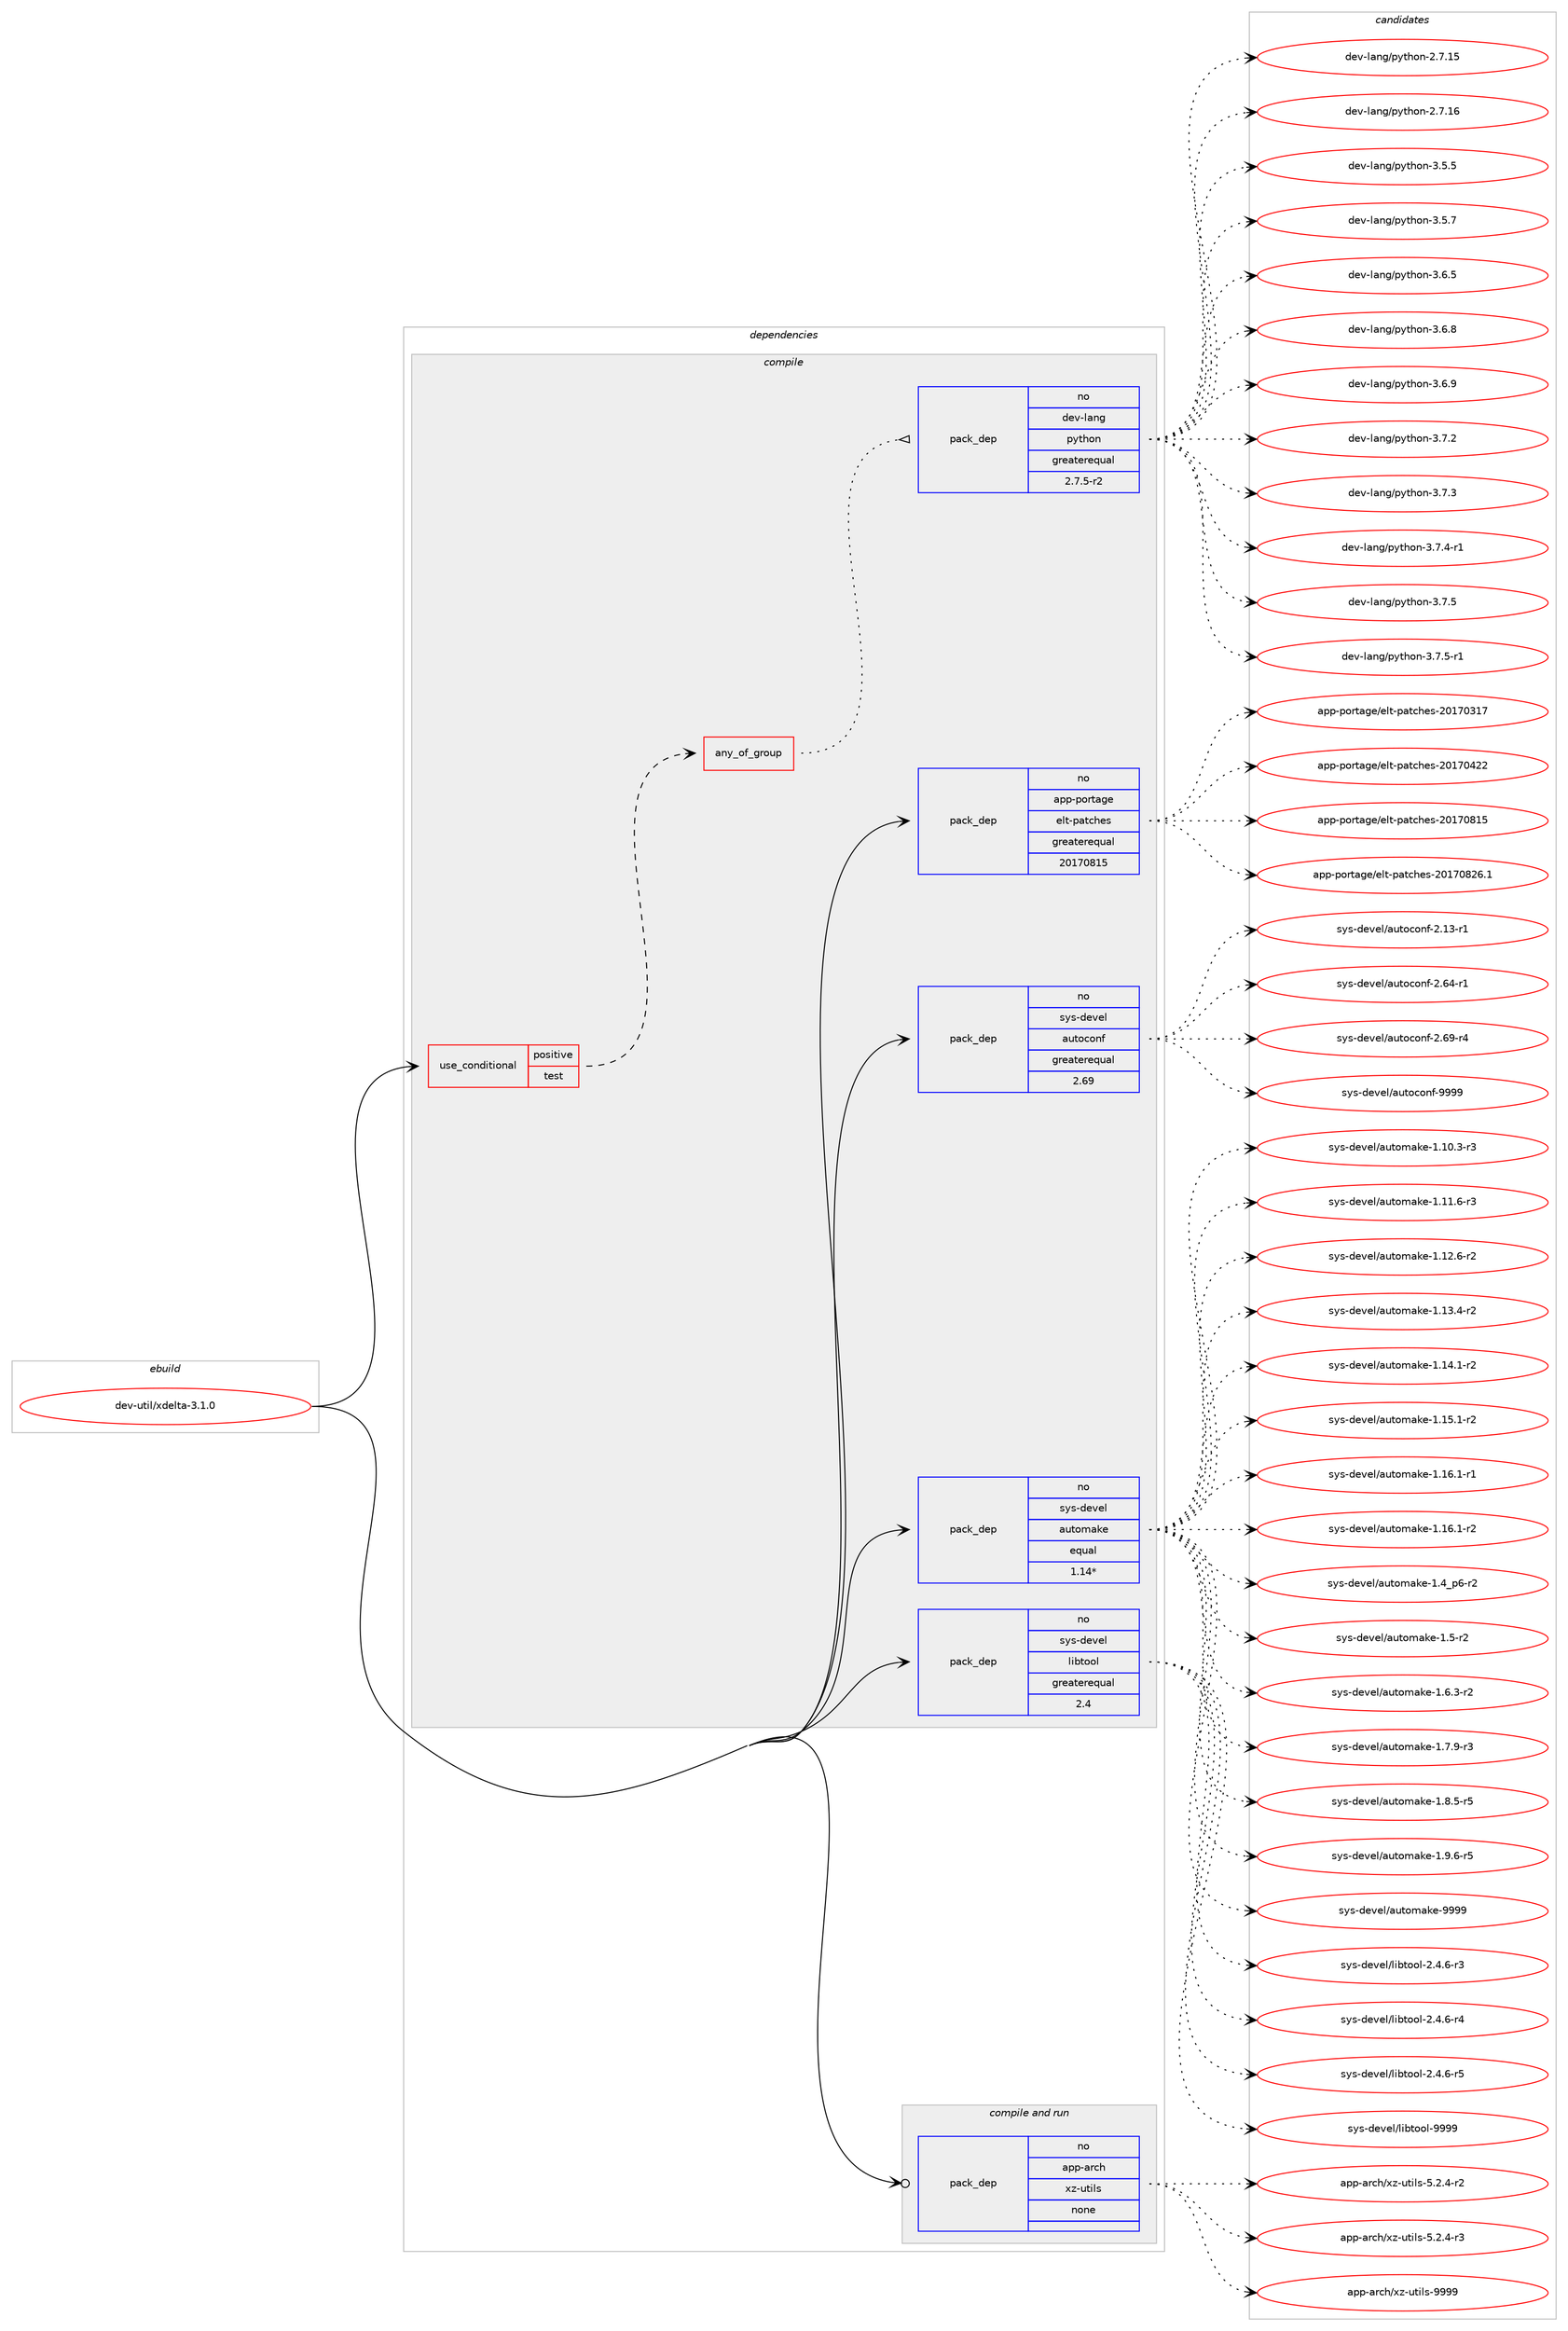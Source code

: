 digraph prolog {

# *************
# Graph options
# *************

newrank=true;
concentrate=true;
compound=true;
graph [rankdir=LR,fontname=Helvetica,fontsize=10,ranksep=1.5];#, ranksep=2.5, nodesep=0.2];
edge  [arrowhead=vee];
node  [fontname=Helvetica,fontsize=10];

# **********
# The ebuild
# **********

subgraph cluster_leftcol {
color=gray;
rank=same;
label=<<i>ebuild</i>>;
id [label="dev-util/xdelta-3.1.0", color=red, width=4, href="../dev-util/xdelta-3.1.0.svg"];
}

# ****************
# The dependencies
# ****************

subgraph cluster_midcol {
color=gray;
label=<<i>dependencies</i>>;
subgraph cluster_compile {
fillcolor="#eeeeee";
style=filled;
label=<<i>compile</i>>;
subgraph cond183478 {
dependency732924 [label=<<TABLE BORDER="0" CELLBORDER="1" CELLSPACING="0" CELLPADDING="4"><TR><TD ROWSPAN="3" CELLPADDING="10">use_conditional</TD></TR><TR><TD>positive</TD></TR><TR><TD>test</TD></TR></TABLE>>, shape=none, color=red];
subgraph any11837 {
dependency732925 [label=<<TABLE BORDER="0" CELLBORDER="1" CELLSPACING="0" CELLPADDING="4"><TR><TD CELLPADDING="10">any_of_group</TD></TR></TABLE>>, shape=none, color=red];subgraph pack537230 {
dependency732926 [label=<<TABLE BORDER="0" CELLBORDER="1" CELLSPACING="0" CELLPADDING="4" WIDTH="220"><TR><TD ROWSPAN="6" CELLPADDING="30">pack_dep</TD></TR><TR><TD WIDTH="110">no</TD></TR><TR><TD>dev-lang</TD></TR><TR><TD>python</TD></TR><TR><TD>greaterequal</TD></TR><TR><TD>2.7.5-r2</TD></TR></TABLE>>, shape=none, color=blue];
}
dependency732925:e -> dependency732926:w [weight=20,style="dotted",arrowhead="oinv"];
}
dependency732924:e -> dependency732925:w [weight=20,style="dashed",arrowhead="vee"];
}
id:e -> dependency732924:w [weight=20,style="solid",arrowhead="vee"];
subgraph pack537231 {
dependency732927 [label=<<TABLE BORDER="0" CELLBORDER="1" CELLSPACING="0" CELLPADDING="4" WIDTH="220"><TR><TD ROWSPAN="6" CELLPADDING="30">pack_dep</TD></TR><TR><TD WIDTH="110">no</TD></TR><TR><TD>app-portage</TD></TR><TR><TD>elt-patches</TD></TR><TR><TD>greaterequal</TD></TR><TR><TD>20170815</TD></TR></TABLE>>, shape=none, color=blue];
}
id:e -> dependency732927:w [weight=20,style="solid",arrowhead="vee"];
subgraph pack537232 {
dependency732928 [label=<<TABLE BORDER="0" CELLBORDER="1" CELLSPACING="0" CELLPADDING="4" WIDTH="220"><TR><TD ROWSPAN="6" CELLPADDING="30">pack_dep</TD></TR><TR><TD WIDTH="110">no</TD></TR><TR><TD>sys-devel</TD></TR><TR><TD>autoconf</TD></TR><TR><TD>greaterequal</TD></TR><TR><TD>2.69</TD></TR></TABLE>>, shape=none, color=blue];
}
id:e -> dependency732928:w [weight=20,style="solid",arrowhead="vee"];
subgraph pack537233 {
dependency732929 [label=<<TABLE BORDER="0" CELLBORDER="1" CELLSPACING="0" CELLPADDING="4" WIDTH="220"><TR><TD ROWSPAN="6" CELLPADDING="30">pack_dep</TD></TR><TR><TD WIDTH="110">no</TD></TR><TR><TD>sys-devel</TD></TR><TR><TD>automake</TD></TR><TR><TD>equal</TD></TR><TR><TD>1.14*</TD></TR></TABLE>>, shape=none, color=blue];
}
id:e -> dependency732929:w [weight=20,style="solid",arrowhead="vee"];
subgraph pack537234 {
dependency732930 [label=<<TABLE BORDER="0" CELLBORDER="1" CELLSPACING="0" CELLPADDING="4" WIDTH="220"><TR><TD ROWSPAN="6" CELLPADDING="30">pack_dep</TD></TR><TR><TD WIDTH="110">no</TD></TR><TR><TD>sys-devel</TD></TR><TR><TD>libtool</TD></TR><TR><TD>greaterequal</TD></TR><TR><TD>2.4</TD></TR></TABLE>>, shape=none, color=blue];
}
id:e -> dependency732930:w [weight=20,style="solid",arrowhead="vee"];
}
subgraph cluster_compileandrun {
fillcolor="#eeeeee";
style=filled;
label=<<i>compile and run</i>>;
subgraph pack537235 {
dependency732931 [label=<<TABLE BORDER="0" CELLBORDER="1" CELLSPACING="0" CELLPADDING="4" WIDTH="220"><TR><TD ROWSPAN="6" CELLPADDING="30">pack_dep</TD></TR><TR><TD WIDTH="110">no</TD></TR><TR><TD>app-arch</TD></TR><TR><TD>xz-utils</TD></TR><TR><TD>none</TD></TR><TR><TD></TD></TR></TABLE>>, shape=none, color=blue];
}
id:e -> dependency732931:w [weight=20,style="solid",arrowhead="odotvee"];
}
subgraph cluster_run {
fillcolor="#eeeeee";
style=filled;
label=<<i>run</i>>;
}
}

# **************
# The candidates
# **************

subgraph cluster_choices {
rank=same;
color=gray;
label=<<i>candidates</i>>;

subgraph choice537230 {
color=black;
nodesep=1;
choice10010111845108971101034711212111610411111045504655464953 [label="dev-lang/python-2.7.15", color=red, width=4,href="../dev-lang/python-2.7.15.svg"];
choice10010111845108971101034711212111610411111045504655464954 [label="dev-lang/python-2.7.16", color=red, width=4,href="../dev-lang/python-2.7.16.svg"];
choice100101118451089711010347112121116104111110455146534653 [label="dev-lang/python-3.5.5", color=red, width=4,href="../dev-lang/python-3.5.5.svg"];
choice100101118451089711010347112121116104111110455146534655 [label="dev-lang/python-3.5.7", color=red, width=4,href="../dev-lang/python-3.5.7.svg"];
choice100101118451089711010347112121116104111110455146544653 [label="dev-lang/python-3.6.5", color=red, width=4,href="../dev-lang/python-3.6.5.svg"];
choice100101118451089711010347112121116104111110455146544656 [label="dev-lang/python-3.6.8", color=red, width=4,href="../dev-lang/python-3.6.8.svg"];
choice100101118451089711010347112121116104111110455146544657 [label="dev-lang/python-3.6.9", color=red, width=4,href="../dev-lang/python-3.6.9.svg"];
choice100101118451089711010347112121116104111110455146554650 [label="dev-lang/python-3.7.2", color=red, width=4,href="../dev-lang/python-3.7.2.svg"];
choice100101118451089711010347112121116104111110455146554651 [label="dev-lang/python-3.7.3", color=red, width=4,href="../dev-lang/python-3.7.3.svg"];
choice1001011184510897110103471121211161041111104551465546524511449 [label="dev-lang/python-3.7.4-r1", color=red, width=4,href="../dev-lang/python-3.7.4-r1.svg"];
choice100101118451089711010347112121116104111110455146554653 [label="dev-lang/python-3.7.5", color=red, width=4,href="../dev-lang/python-3.7.5.svg"];
choice1001011184510897110103471121211161041111104551465546534511449 [label="dev-lang/python-3.7.5-r1", color=red, width=4,href="../dev-lang/python-3.7.5-r1.svg"];
dependency732926:e -> choice10010111845108971101034711212111610411111045504655464953:w [style=dotted,weight="100"];
dependency732926:e -> choice10010111845108971101034711212111610411111045504655464954:w [style=dotted,weight="100"];
dependency732926:e -> choice100101118451089711010347112121116104111110455146534653:w [style=dotted,weight="100"];
dependency732926:e -> choice100101118451089711010347112121116104111110455146534655:w [style=dotted,weight="100"];
dependency732926:e -> choice100101118451089711010347112121116104111110455146544653:w [style=dotted,weight="100"];
dependency732926:e -> choice100101118451089711010347112121116104111110455146544656:w [style=dotted,weight="100"];
dependency732926:e -> choice100101118451089711010347112121116104111110455146544657:w [style=dotted,weight="100"];
dependency732926:e -> choice100101118451089711010347112121116104111110455146554650:w [style=dotted,weight="100"];
dependency732926:e -> choice100101118451089711010347112121116104111110455146554651:w [style=dotted,weight="100"];
dependency732926:e -> choice1001011184510897110103471121211161041111104551465546524511449:w [style=dotted,weight="100"];
dependency732926:e -> choice100101118451089711010347112121116104111110455146554653:w [style=dotted,weight="100"];
dependency732926:e -> choice1001011184510897110103471121211161041111104551465546534511449:w [style=dotted,weight="100"];
}
subgraph choice537231 {
color=black;
nodesep=1;
choice97112112451121111141169710310147101108116451129711699104101115455048495548514955 [label="app-portage/elt-patches-20170317", color=red, width=4,href="../app-portage/elt-patches-20170317.svg"];
choice97112112451121111141169710310147101108116451129711699104101115455048495548525050 [label="app-portage/elt-patches-20170422", color=red, width=4,href="../app-portage/elt-patches-20170422.svg"];
choice97112112451121111141169710310147101108116451129711699104101115455048495548564953 [label="app-portage/elt-patches-20170815", color=red, width=4,href="../app-portage/elt-patches-20170815.svg"];
choice971121124511211111411697103101471011081164511297116991041011154550484955485650544649 [label="app-portage/elt-patches-20170826.1", color=red, width=4,href="../app-portage/elt-patches-20170826.1.svg"];
dependency732927:e -> choice97112112451121111141169710310147101108116451129711699104101115455048495548514955:w [style=dotted,weight="100"];
dependency732927:e -> choice97112112451121111141169710310147101108116451129711699104101115455048495548525050:w [style=dotted,weight="100"];
dependency732927:e -> choice97112112451121111141169710310147101108116451129711699104101115455048495548564953:w [style=dotted,weight="100"];
dependency732927:e -> choice971121124511211111411697103101471011081164511297116991041011154550484955485650544649:w [style=dotted,weight="100"];
}
subgraph choice537232 {
color=black;
nodesep=1;
choice1151211154510010111810110847971171161119911111010245504649514511449 [label="sys-devel/autoconf-2.13-r1", color=red, width=4,href="../sys-devel/autoconf-2.13-r1.svg"];
choice1151211154510010111810110847971171161119911111010245504654524511449 [label="sys-devel/autoconf-2.64-r1", color=red, width=4,href="../sys-devel/autoconf-2.64-r1.svg"];
choice1151211154510010111810110847971171161119911111010245504654574511452 [label="sys-devel/autoconf-2.69-r4", color=red, width=4,href="../sys-devel/autoconf-2.69-r4.svg"];
choice115121115451001011181011084797117116111991111101024557575757 [label="sys-devel/autoconf-9999", color=red, width=4,href="../sys-devel/autoconf-9999.svg"];
dependency732928:e -> choice1151211154510010111810110847971171161119911111010245504649514511449:w [style=dotted,weight="100"];
dependency732928:e -> choice1151211154510010111810110847971171161119911111010245504654524511449:w [style=dotted,weight="100"];
dependency732928:e -> choice1151211154510010111810110847971171161119911111010245504654574511452:w [style=dotted,weight="100"];
dependency732928:e -> choice115121115451001011181011084797117116111991111101024557575757:w [style=dotted,weight="100"];
}
subgraph choice537233 {
color=black;
nodesep=1;
choice11512111545100101118101108479711711611110997107101454946494846514511451 [label="sys-devel/automake-1.10.3-r3", color=red, width=4,href="../sys-devel/automake-1.10.3-r3.svg"];
choice11512111545100101118101108479711711611110997107101454946494946544511451 [label="sys-devel/automake-1.11.6-r3", color=red, width=4,href="../sys-devel/automake-1.11.6-r3.svg"];
choice11512111545100101118101108479711711611110997107101454946495046544511450 [label="sys-devel/automake-1.12.6-r2", color=red, width=4,href="../sys-devel/automake-1.12.6-r2.svg"];
choice11512111545100101118101108479711711611110997107101454946495146524511450 [label="sys-devel/automake-1.13.4-r2", color=red, width=4,href="../sys-devel/automake-1.13.4-r2.svg"];
choice11512111545100101118101108479711711611110997107101454946495246494511450 [label="sys-devel/automake-1.14.1-r2", color=red, width=4,href="../sys-devel/automake-1.14.1-r2.svg"];
choice11512111545100101118101108479711711611110997107101454946495346494511450 [label="sys-devel/automake-1.15.1-r2", color=red, width=4,href="../sys-devel/automake-1.15.1-r2.svg"];
choice11512111545100101118101108479711711611110997107101454946495446494511449 [label="sys-devel/automake-1.16.1-r1", color=red, width=4,href="../sys-devel/automake-1.16.1-r1.svg"];
choice11512111545100101118101108479711711611110997107101454946495446494511450 [label="sys-devel/automake-1.16.1-r2", color=red, width=4,href="../sys-devel/automake-1.16.1-r2.svg"];
choice115121115451001011181011084797117116111109971071014549465295112544511450 [label="sys-devel/automake-1.4_p6-r2", color=red, width=4,href="../sys-devel/automake-1.4_p6-r2.svg"];
choice11512111545100101118101108479711711611110997107101454946534511450 [label="sys-devel/automake-1.5-r2", color=red, width=4,href="../sys-devel/automake-1.5-r2.svg"];
choice115121115451001011181011084797117116111109971071014549465446514511450 [label="sys-devel/automake-1.6.3-r2", color=red, width=4,href="../sys-devel/automake-1.6.3-r2.svg"];
choice115121115451001011181011084797117116111109971071014549465546574511451 [label="sys-devel/automake-1.7.9-r3", color=red, width=4,href="../sys-devel/automake-1.7.9-r3.svg"];
choice115121115451001011181011084797117116111109971071014549465646534511453 [label="sys-devel/automake-1.8.5-r5", color=red, width=4,href="../sys-devel/automake-1.8.5-r5.svg"];
choice115121115451001011181011084797117116111109971071014549465746544511453 [label="sys-devel/automake-1.9.6-r5", color=red, width=4,href="../sys-devel/automake-1.9.6-r5.svg"];
choice115121115451001011181011084797117116111109971071014557575757 [label="sys-devel/automake-9999", color=red, width=4,href="../sys-devel/automake-9999.svg"];
dependency732929:e -> choice11512111545100101118101108479711711611110997107101454946494846514511451:w [style=dotted,weight="100"];
dependency732929:e -> choice11512111545100101118101108479711711611110997107101454946494946544511451:w [style=dotted,weight="100"];
dependency732929:e -> choice11512111545100101118101108479711711611110997107101454946495046544511450:w [style=dotted,weight="100"];
dependency732929:e -> choice11512111545100101118101108479711711611110997107101454946495146524511450:w [style=dotted,weight="100"];
dependency732929:e -> choice11512111545100101118101108479711711611110997107101454946495246494511450:w [style=dotted,weight="100"];
dependency732929:e -> choice11512111545100101118101108479711711611110997107101454946495346494511450:w [style=dotted,weight="100"];
dependency732929:e -> choice11512111545100101118101108479711711611110997107101454946495446494511449:w [style=dotted,weight="100"];
dependency732929:e -> choice11512111545100101118101108479711711611110997107101454946495446494511450:w [style=dotted,weight="100"];
dependency732929:e -> choice115121115451001011181011084797117116111109971071014549465295112544511450:w [style=dotted,weight="100"];
dependency732929:e -> choice11512111545100101118101108479711711611110997107101454946534511450:w [style=dotted,weight="100"];
dependency732929:e -> choice115121115451001011181011084797117116111109971071014549465446514511450:w [style=dotted,weight="100"];
dependency732929:e -> choice115121115451001011181011084797117116111109971071014549465546574511451:w [style=dotted,weight="100"];
dependency732929:e -> choice115121115451001011181011084797117116111109971071014549465646534511453:w [style=dotted,weight="100"];
dependency732929:e -> choice115121115451001011181011084797117116111109971071014549465746544511453:w [style=dotted,weight="100"];
dependency732929:e -> choice115121115451001011181011084797117116111109971071014557575757:w [style=dotted,weight="100"];
}
subgraph choice537234 {
color=black;
nodesep=1;
choice1151211154510010111810110847108105981161111111084550465246544511451 [label="sys-devel/libtool-2.4.6-r3", color=red, width=4,href="../sys-devel/libtool-2.4.6-r3.svg"];
choice1151211154510010111810110847108105981161111111084550465246544511452 [label="sys-devel/libtool-2.4.6-r4", color=red, width=4,href="../sys-devel/libtool-2.4.6-r4.svg"];
choice1151211154510010111810110847108105981161111111084550465246544511453 [label="sys-devel/libtool-2.4.6-r5", color=red, width=4,href="../sys-devel/libtool-2.4.6-r5.svg"];
choice1151211154510010111810110847108105981161111111084557575757 [label="sys-devel/libtool-9999", color=red, width=4,href="../sys-devel/libtool-9999.svg"];
dependency732930:e -> choice1151211154510010111810110847108105981161111111084550465246544511451:w [style=dotted,weight="100"];
dependency732930:e -> choice1151211154510010111810110847108105981161111111084550465246544511452:w [style=dotted,weight="100"];
dependency732930:e -> choice1151211154510010111810110847108105981161111111084550465246544511453:w [style=dotted,weight="100"];
dependency732930:e -> choice1151211154510010111810110847108105981161111111084557575757:w [style=dotted,weight="100"];
}
subgraph choice537235 {
color=black;
nodesep=1;
choice9711211245971149910447120122451171161051081154553465046524511450 [label="app-arch/xz-utils-5.2.4-r2", color=red, width=4,href="../app-arch/xz-utils-5.2.4-r2.svg"];
choice9711211245971149910447120122451171161051081154553465046524511451 [label="app-arch/xz-utils-5.2.4-r3", color=red, width=4,href="../app-arch/xz-utils-5.2.4-r3.svg"];
choice9711211245971149910447120122451171161051081154557575757 [label="app-arch/xz-utils-9999", color=red, width=4,href="../app-arch/xz-utils-9999.svg"];
dependency732931:e -> choice9711211245971149910447120122451171161051081154553465046524511450:w [style=dotted,weight="100"];
dependency732931:e -> choice9711211245971149910447120122451171161051081154553465046524511451:w [style=dotted,weight="100"];
dependency732931:e -> choice9711211245971149910447120122451171161051081154557575757:w [style=dotted,weight="100"];
}
}

}
